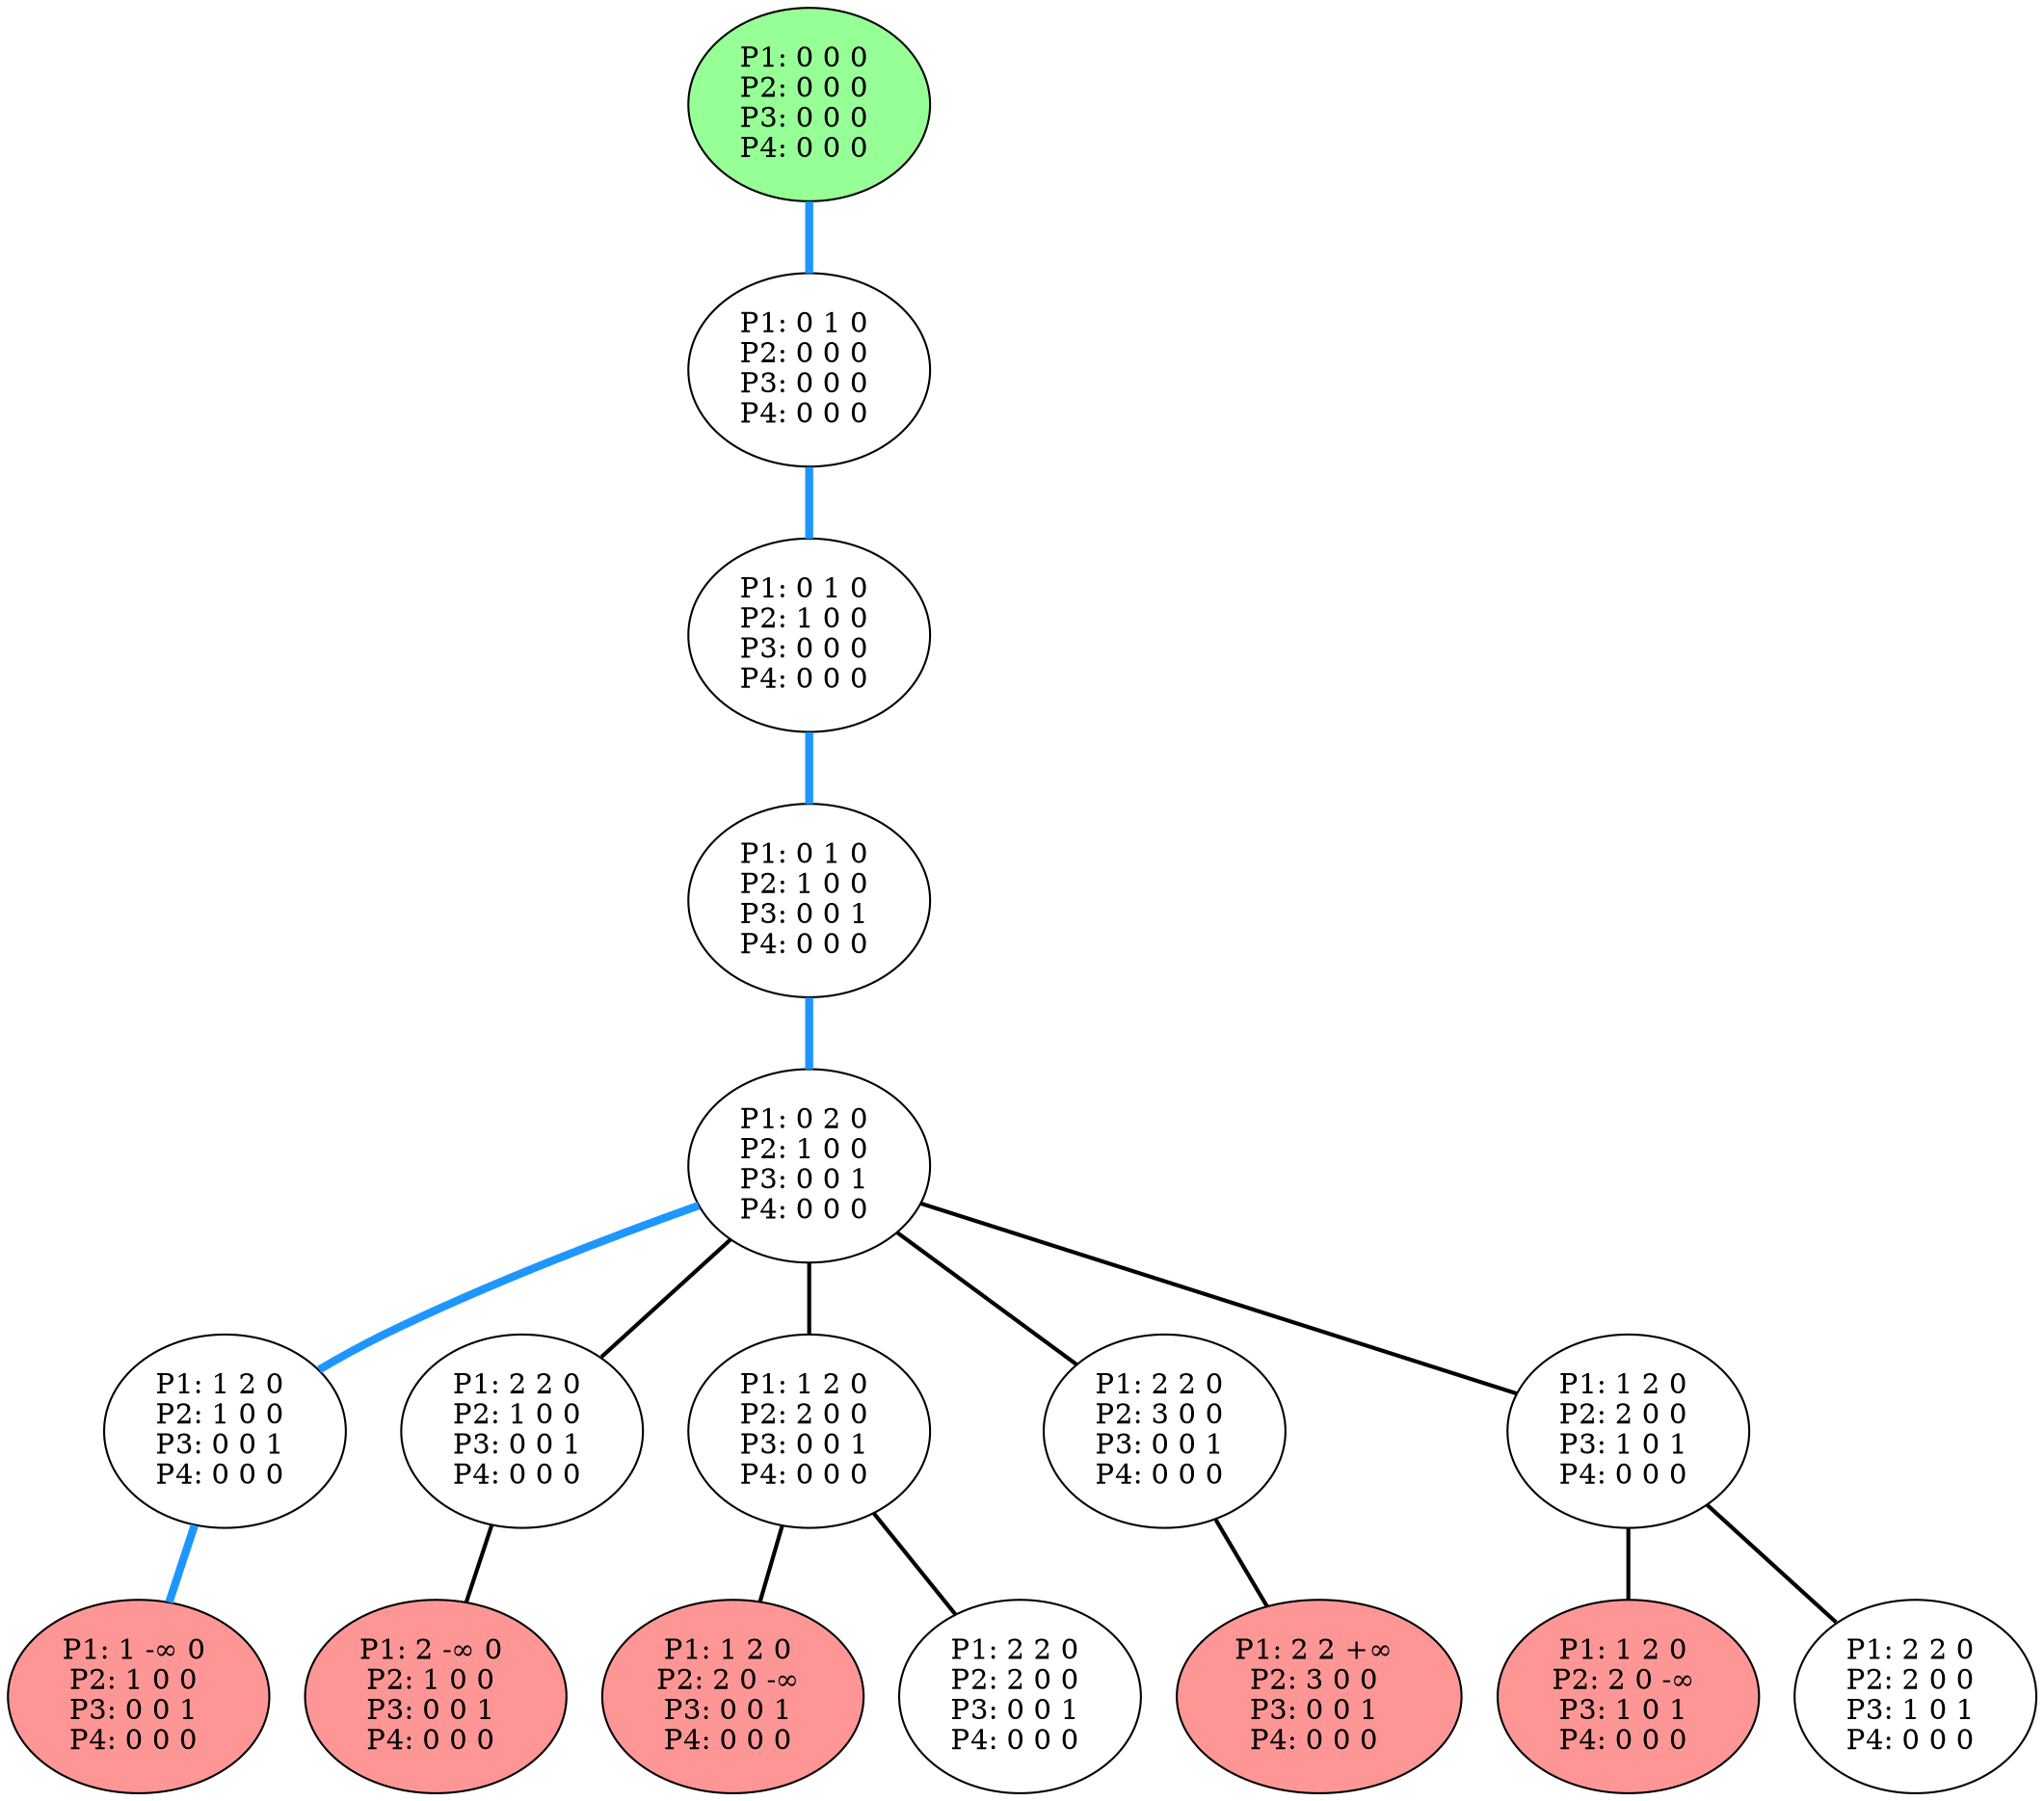 graph G {
color = "black"
0 [label = "P1: 0 0 0 
P2: 0 0 0 
P3: 0 0 0 
P4: 0 0 0 
",  style="filled", fillcolor = "#96FF96"];
1 [label = "P1: 0 1 0 
P2: 0 0 0 
P3: 0 0 0 
P4: 0 0 0 
"];
2 [label = "P1: 0 1 0 
P2: 1 0 0 
P3: 0 0 0 
P4: 0 0 0 
"];
3 [label = "P1: 0 1 0 
P2: 1 0 0 
P3: 0 0 1 
P4: 0 0 0 
"];
4 [label = "P1: 0 2 0 
P2: 1 0 0 
P3: 0 0 1 
P4: 0 0 0 
"];
5 [label = "P1: 1 2 0 
P2: 1 0 0 
P3: 0 0 1 
P4: 0 0 0 
"];
55 [label = "P1: 1 -∞ 0 
P2: 1 0 0 
P3: 0 0 1 
P4: 0 0 0 
",  style="filled", fillcolor = "#FF9696"];
6 [label = "P1: 2 2 0 
P2: 1 0 0 
P3: 0 0 1 
P4: 0 0 0 
"];
66 [label = "P1: 2 -∞ 0 
P2: 1 0 0 
P3: 0 0 1 
P4: 0 0 0 
",  style="filled", fillcolor = "#FF9696"];
7 [label = "P1: 1 2 0 
P2: 2 0 0 
P3: 0 0 1 
P4: 0 0 0 
"];
77 [label = "P1: 1 2 0 
P2: 2 0 -∞ 
P3: 0 0 1 
P4: 0 0 0 
",  style="filled", fillcolor = "#FF9696"];
8 [label = "P1: 2 2 0 
P2: 3 0 0 
P3: 0 0 1 
P4: 0 0 0 
"];
88 [label = "P1: 2 2 +∞ 
P2: 3 0 0 
P3: 0 0 1 
P4: 0 0 0 
",  style="filled", fillcolor = "#FF9696"];
9 [label = "P1: 1 2 0 
P2: 2 0 0 
P3: 1 0 1 
P4: 0 0 0 
"];
99 [label = "P1: 1 2 0 
P2: 2 0 -∞ 
P3: 1 0 1 
P4: 0 0 0 
",  style="filled", fillcolor = "#FF9696"];
10 [label = "P1: 2 2 0 
P2: 2 0 0 
P3: 0 0 1 
P4: 0 0 0 
"];
11 [label = "P1: 2 2 0 
P2: 2 0 0 
P3: 1 0 1 
P4: 0 0 0 
"];
edge [style=bold];
0 -- 1 [color="#1E96FF", penwidth=4.0];

1 -- 2 [color="#1E96FF", penwidth=4.0];

2 -- 3 [color="#1E96FF", penwidth=4.0];

3 -- 4 [color="#1E96FF", penwidth=4.0];

4 -- 5 [color="#1E96FF", penwidth=4.0];
4 -- 6 [color=black];
4 -- 7 [color=black];
4 -- 8 [color=black];
4 -- 9 [color=black];


5 -- 55 [color="#1E96FF", penwidth=4.0];

6 -- 66 [color=black];
7 -- 10 [color=black];

7 -- 77 [color=black];

8 -- 88 [color=black];
9 -- 11 [color=black];

9 -- 99 [color=black];


}

